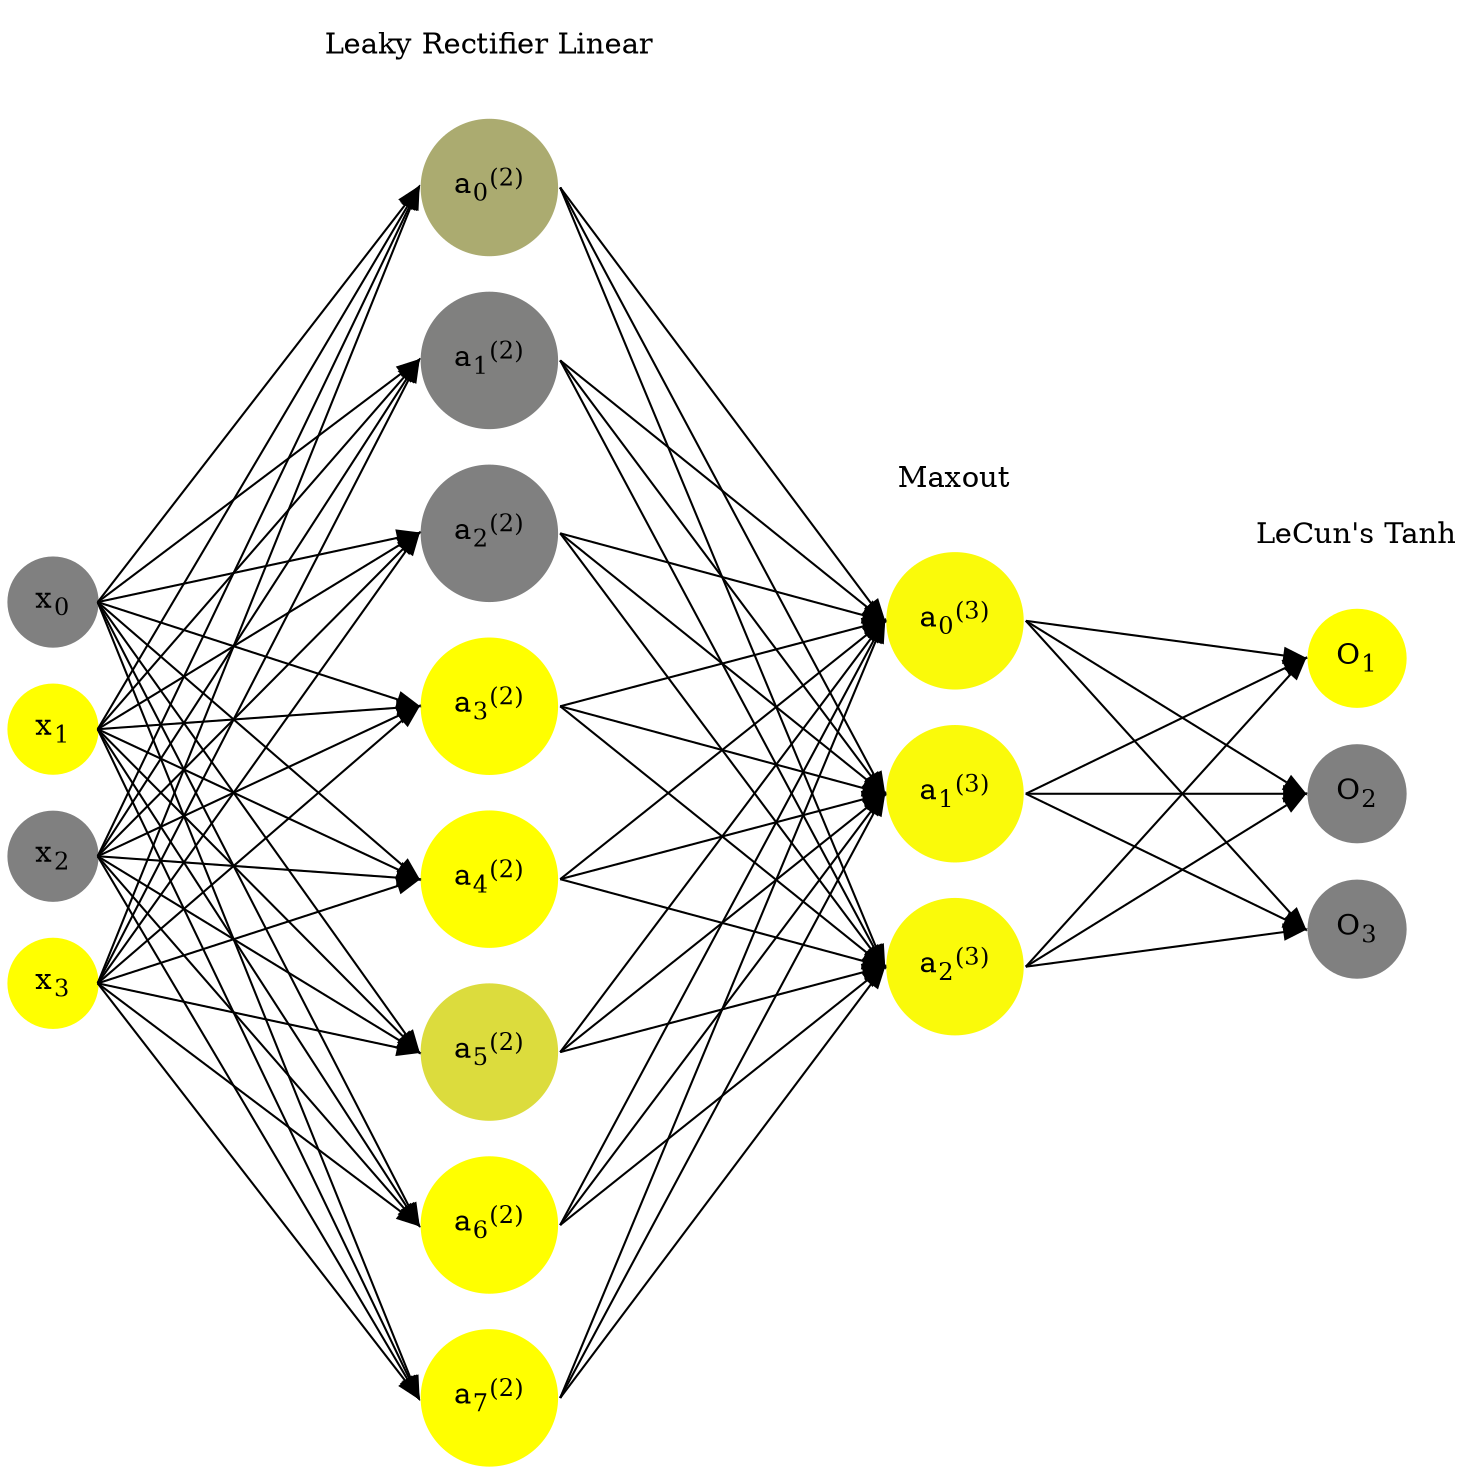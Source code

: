 digraph G {
	rankdir = LR;
	splines=false;
	edge[style=invis];
	ranksep= 1.4;
	{
	node [shape=circle, color="0.1667, 0.0, 0.5", style=filled, fillcolor="0.1667, 0.0, 0.5"];
	x0 [label=<x<sub>0</sub>>];
	}
	{
	node [shape=circle, color="0.1667, 1.0, 1.0", style=filled, fillcolor="0.1667, 1.0, 1.0"];
	x1 [label=<x<sub>1</sub>>];
	}
	{
	node [shape=circle, color="0.1667, 0.0, 0.5", style=filled, fillcolor="0.1667, 0.0, 0.5"];
	x2 [label=<x<sub>2</sub>>];
	}
	{
	node [shape=circle, color="0.1667, 1.0, 1.0", style=filled, fillcolor="0.1667, 1.0, 1.0"];
	x3 [label=<x<sub>3</sub>>];
	}
	{
	node [shape=circle, color="0.1667, 0.343667, 0.671833", style=filled, fillcolor="0.1667, 0.343667, 0.671833"];
	a02 [label=<a<sub>0</sub><sup>(2)</sup>>];
	}
	{
	node [shape=circle, color="0.1667, 0.000100, 0.500050", style=filled, fillcolor="0.1667, 0.000100, 0.500050"];
	a12 [label=<a<sub>1</sub><sup>(2)</sup>>];
	}
	{
	node [shape=circle, color="0.1667, 0.000209, 0.500105", style=filled, fillcolor="0.1667, 0.000209, 0.500105"];
	a22 [label=<a<sub>2</sub><sup>(2)</sup>>];
	}
	{
	node [shape=circle, color="0.1667, 2.382892, 1.691446", style=filled, fillcolor="0.1667, 2.382892, 1.691446"];
	a32 [label=<a<sub>3</sub><sup>(2)</sup>>];
	}
	{
	node [shape=circle, color="0.1667, 1.104368, 1.052184", style=filled, fillcolor="0.1667, 1.104368, 1.052184"];
	a42 [label=<a<sub>4</sub><sup>(2)</sup>>];
	}
	{
	node [shape=circle, color="0.1667, 0.720455, 0.860227", style=filled, fillcolor="0.1667, 0.720455, 0.860227"];
	a52 [label=<a<sub>5</sub><sup>(2)</sup>>];
	}
	{
	node [shape=circle, color="0.1667, 1.411275, 1.205638", style=filled, fillcolor="0.1667, 1.411275, 1.205638"];
	a62 [label=<a<sub>6</sub><sup>(2)</sup>>];
	}
	{
	node [shape=circle, color="0.1667, 2.148437, 1.574219", style=filled, fillcolor="0.1667, 2.148437, 1.574219"];
	a72 [label=<a<sub>7</sub><sup>(2)</sup>>];
	}
	{
	node [shape=circle, color="0.1667, 0.957303, 0.978652", style=filled, fillcolor="0.1667, 0.957303, 0.978652"];
	a03 [label=<a<sub>0</sub><sup>(3)</sup>>];
	}
	{
	node [shape=circle, color="0.1667, 0.957303, 0.978652", style=filled, fillcolor="0.1667, 0.957303, 0.978652"];
	a13 [label=<a<sub>1</sub><sup>(3)</sup>>];
	}
	{
	node [shape=circle, color="0.1667, 0.957303, 0.978652", style=filled, fillcolor="0.1667, 0.957303, 0.978652"];
	a23 [label=<a<sub>2</sub><sup>(3)</sup>>];
	}
	{
	node [shape=circle, color="0.1667, 1.0, 1.0", style=filled, fillcolor="0.1667, 1.0, 1.0"];
	O1 [label=<O<sub>1</sub>>];
	}
	{
	node [shape=circle, color="0.1667, 0.0, 0.5", style=filled, fillcolor="0.1667, 0.0, 0.5"];
	O2 [label=<O<sub>2</sub>>];
	}
	{
	node [shape=circle, color="0.1667, 0.0, 0.5", style=filled, fillcolor="0.1667, 0.0, 0.5"];
	O3 [label=<O<sub>3</sub>>];
	}
	{
	rank=same;
	x0->x1->x2->x3;
	}
	{
	rank=same;
	a02->a12->a22->a32->a42->a52->a62->a72;
	}
	{
	rank=same;
	a03->a13->a23;
	}
	{
	rank=same;
	O1->O2->O3;
	}
	l1 [shape=plaintext,label="Leaky Rectifier Linear"];
	l1->a02;
	{rank=same; l1;a02};
	l2 [shape=plaintext,label="Maxout"];
	l2->a03;
	{rank=same; l2;a03};
	l3 [shape=plaintext,label="LeCun's Tanh"];
	l3->O1;
	{rank=same; l3;O1};
edge[style=solid, tailport=e, headport=w];
	{x0;x1;x2;x3} -> {a02;a12;a22;a32;a42;a52;a62;a72};
	{a02;a12;a22;a32;a42;a52;a62;a72} -> {a03;a13;a23};
	{a03;a13;a23} -> {O1,O2,O3};
}